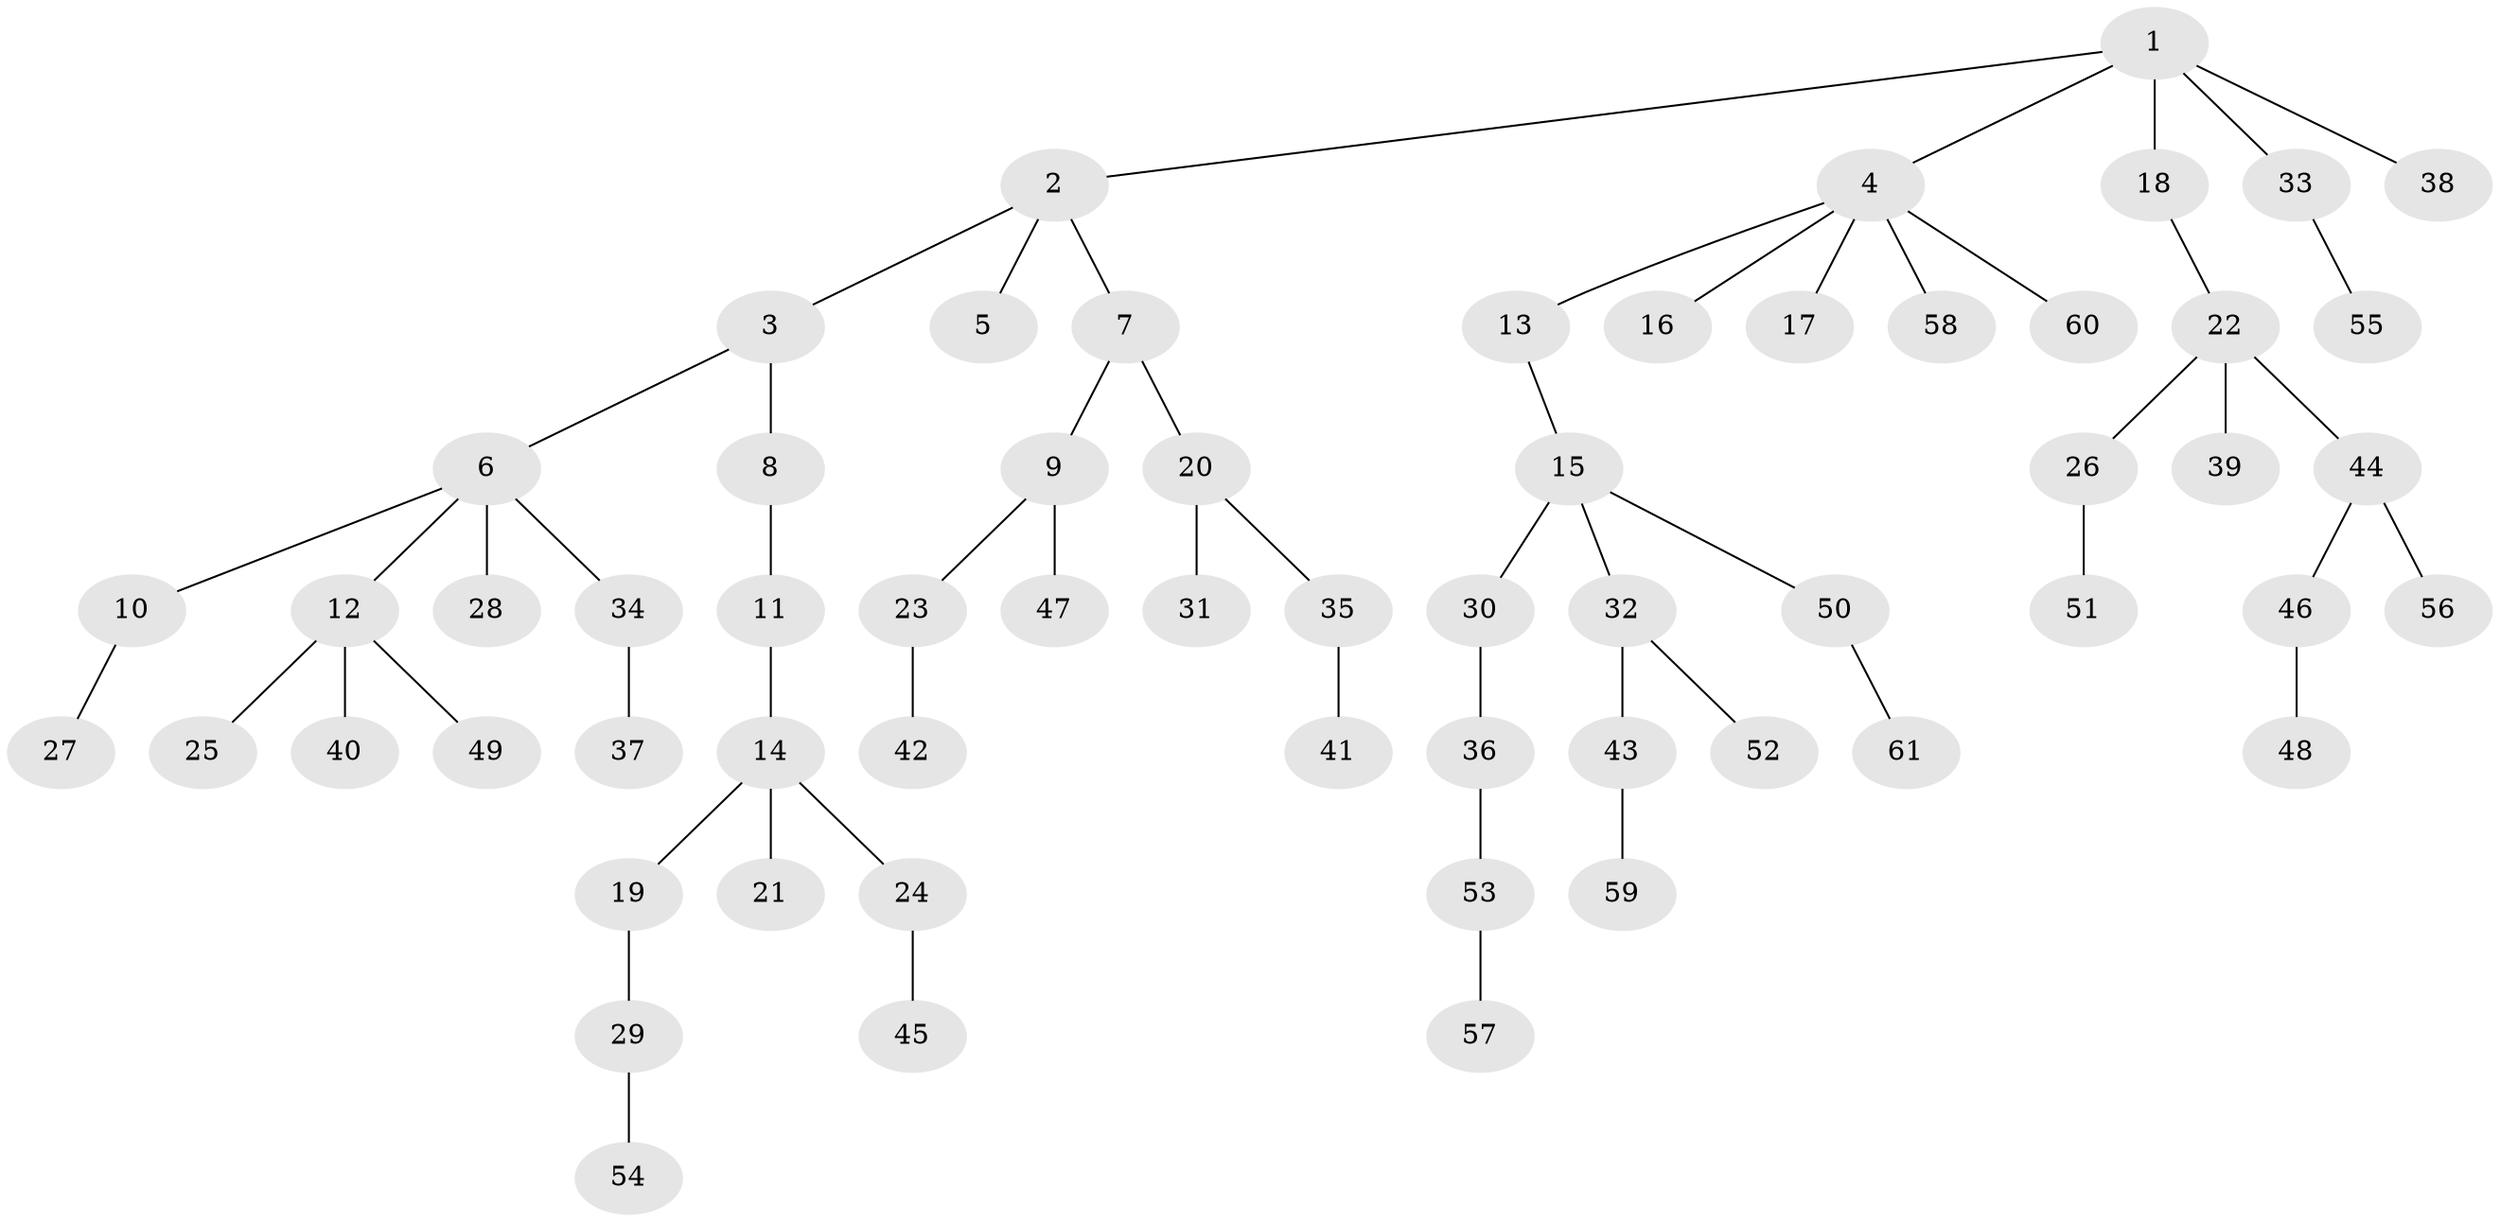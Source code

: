 // coarse degree distribution, {5: 0.05, 3: 0.15, 4: 0.1, 2: 0.15, 1: 0.55}
// Generated by graph-tools (version 1.1) at 2025/52/02/27/25 19:52:13]
// undirected, 61 vertices, 60 edges
graph export_dot {
graph [start="1"]
  node [color=gray90,style=filled];
  1;
  2;
  3;
  4;
  5;
  6;
  7;
  8;
  9;
  10;
  11;
  12;
  13;
  14;
  15;
  16;
  17;
  18;
  19;
  20;
  21;
  22;
  23;
  24;
  25;
  26;
  27;
  28;
  29;
  30;
  31;
  32;
  33;
  34;
  35;
  36;
  37;
  38;
  39;
  40;
  41;
  42;
  43;
  44;
  45;
  46;
  47;
  48;
  49;
  50;
  51;
  52;
  53;
  54;
  55;
  56;
  57;
  58;
  59;
  60;
  61;
  1 -- 2;
  1 -- 4;
  1 -- 18;
  1 -- 33;
  1 -- 38;
  2 -- 3;
  2 -- 5;
  2 -- 7;
  3 -- 6;
  3 -- 8;
  4 -- 13;
  4 -- 16;
  4 -- 17;
  4 -- 58;
  4 -- 60;
  6 -- 10;
  6 -- 12;
  6 -- 28;
  6 -- 34;
  7 -- 9;
  7 -- 20;
  8 -- 11;
  9 -- 23;
  9 -- 47;
  10 -- 27;
  11 -- 14;
  12 -- 25;
  12 -- 40;
  12 -- 49;
  13 -- 15;
  14 -- 19;
  14 -- 21;
  14 -- 24;
  15 -- 30;
  15 -- 32;
  15 -- 50;
  18 -- 22;
  19 -- 29;
  20 -- 31;
  20 -- 35;
  22 -- 26;
  22 -- 39;
  22 -- 44;
  23 -- 42;
  24 -- 45;
  26 -- 51;
  29 -- 54;
  30 -- 36;
  32 -- 43;
  32 -- 52;
  33 -- 55;
  34 -- 37;
  35 -- 41;
  36 -- 53;
  43 -- 59;
  44 -- 46;
  44 -- 56;
  46 -- 48;
  50 -- 61;
  53 -- 57;
}
